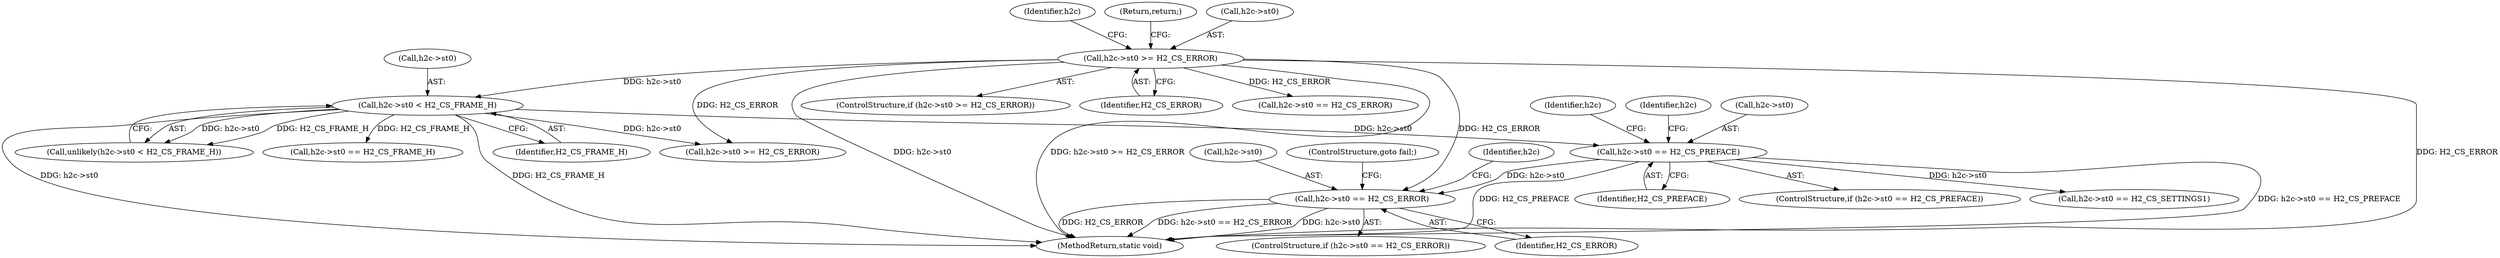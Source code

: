 digraph "0_haproxy_3f0e1ec70173593f4c2b3681b26c04a4ed5fc588@pointer" {
"1000157" [label="(Call,h2c->st0 == H2_CS_ERROR)"];
"1000143" [label="(Call,h2c->st0 == H2_CS_PREFACE)"];
"1000136" [label="(Call,h2c->st0 < H2_CS_FRAME_H)"];
"1000128" [label="(Call,h2c->st0 >= H2_CS_ERROR)"];
"1000128" [label="(Call,h2c->st0 >= H2_CS_ERROR)"];
"1000135" [label="(Call,unlikely(h2c->st0 < H2_CS_FRAME_H))"];
"1000142" [label="(ControlStructure,if (h2c->st0 == H2_CS_PREFACE))"];
"1000138" [label="(Identifier,h2c)"];
"1000318" [label="(Call,h2c->st0 == H2_CS_FRAME_H)"];
"1000196" [label="(Call,h2c->st0 == H2_CS_ERROR)"];
"1000179" [label="(Call,h2c->st0 == H2_CS_SETTINGS1)"];
"1000311" [label="(Call,h2c->st0 >= H2_CS_ERROR)"];
"1000140" [label="(Identifier,H2_CS_FRAME_H)"];
"1000181" [label="(Identifier,h2c)"];
"1000161" [label="(Identifier,H2_CS_ERROR)"];
"1000144" [label="(Call,h2c->st0)"];
"1000854" [label="(MethodReturn,static void)"];
"1000143" [label="(Call,h2c->st0 == H2_CS_PREFACE)"];
"1000153" [label="(Identifier,h2c)"];
"1000164" [label="(Identifier,h2c)"];
"1000137" [label="(Call,h2c->st0)"];
"1000127" [label="(ControlStructure,if (h2c->st0 >= H2_CS_ERROR))"];
"1000132" [label="(Identifier,H2_CS_ERROR)"];
"1000156" [label="(ControlStructure,if (h2c->st0 == H2_CS_ERROR))"];
"1000158" [label="(Call,h2c->st0)"];
"1000133" [label="(Return,return;)"];
"1000136" [label="(Call,h2c->st0 < H2_CS_FRAME_H)"];
"1000147" [label="(Identifier,H2_CS_PREFACE)"];
"1000129" [label="(Call,h2c->st0)"];
"1000167" [label="(ControlStructure,goto fail;)"];
"1000157" [label="(Call,h2c->st0 == H2_CS_ERROR)"];
"1000157" -> "1000156"  [label="AST: "];
"1000157" -> "1000161"  [label="CFG: "];
"1000158" -> "1000157"  [label="AST: "];
"1000161" -> "1000157"  [label="AST: "];
"1000164" -> "1000157"  [label="CFG: "];
"1000167" -> "1000157"  [label="CFG: "];
"1000157" -> "1000854"  [label="DDG: h2c->st0 == H2_CS_ERROR"];
"1000157" -> "1000854"  [label="DDG: h2c->st0"];
"1000157" -> "1000854"  [label="DDG: H2_CS_ERROR"];
"1000143" -> "1000157"  [label="DDG: h2c->st0"];
"1000128" -> "1000157"  [label="DDG: H2_CS_ERROR"];
"1000143" -> "1000142"  [label="AST: "];
"1000143" -> "1000147"  [label="CFG: "];
"1000144" -> "1000143"  [label="AST: "];
"1000147" -> "1000143"  [label="AST: "];
"1000153" -> "1000143"  [label="CFG: "];
"1000181" -> "1000143"  [label="CFG: "];
"1000143" -> "1000854"  [label="DDG: h2c->st0 == H2_CS_PREFACE"];
"1000143" -> "1000854"  [label="DDG: H2_CS_PREFACE"];
"1000136" -> "1000143"  [label="DDG: h2c->st0"];
"1000143" -> "1000179"  [label="DDG: h2c->st0"];
"1000136" -> "1000135"  [label="AST: "];
"1000136" -> "1000140"  [label="CFG: "];
"1000137" -> "1000136"  [label="AST: "];
"1000140" -> "1000136"  [label="AST: "];
"1000135" -> "1000136"  [label="CFG: "];
"1000136" -> "1000854"  [label="DDG: H2_CS_FRAME_H"];
"1000136" -> "1000854"  [label="DDG: h2c->st0"];
"1000136" -> "1000135"  [label="DDG: h2c->st0"];
"1000136" -> "1000135"  [label="DDG: H2_CS_FRAME_H"];
"1000128" -> "1000136"  [label="DDG: h2c->st0"];
"1000136" -> "1000311"  [label="DDG: h2c->st0"];
"1000136" -> "1000318"  [label="DDG: H2_CS_FRAME_H"];
"1000128" -> "1000127"  [label="AST: "];
"1000128" -> "1000132"  [label="CFG: "];
"1000129" -> "1000128"  [label="AST: "];
"1000132" -> "1000128"  [label="AST: "];
"1000133" -> "1000128"  [label="CFG: "];
"1000138" -> "1000128"  [label="CFG: "];
"1000128" -> "1000854"  [label="DDG: H2_CS_ERROR"];
"1000128" -> "1000854"  [label="DDG: h2c->st0"];
"1000128" -> "1000854"  [label="DDG: h2c->st0 >= H2_CS_ERROR"];
"1000128" -> "1000196"  [label="DDG: H2_CS_ERROR"];
"1000128" -> "1000311"  [label="DDG: H2_CS_ERROR"];
}
